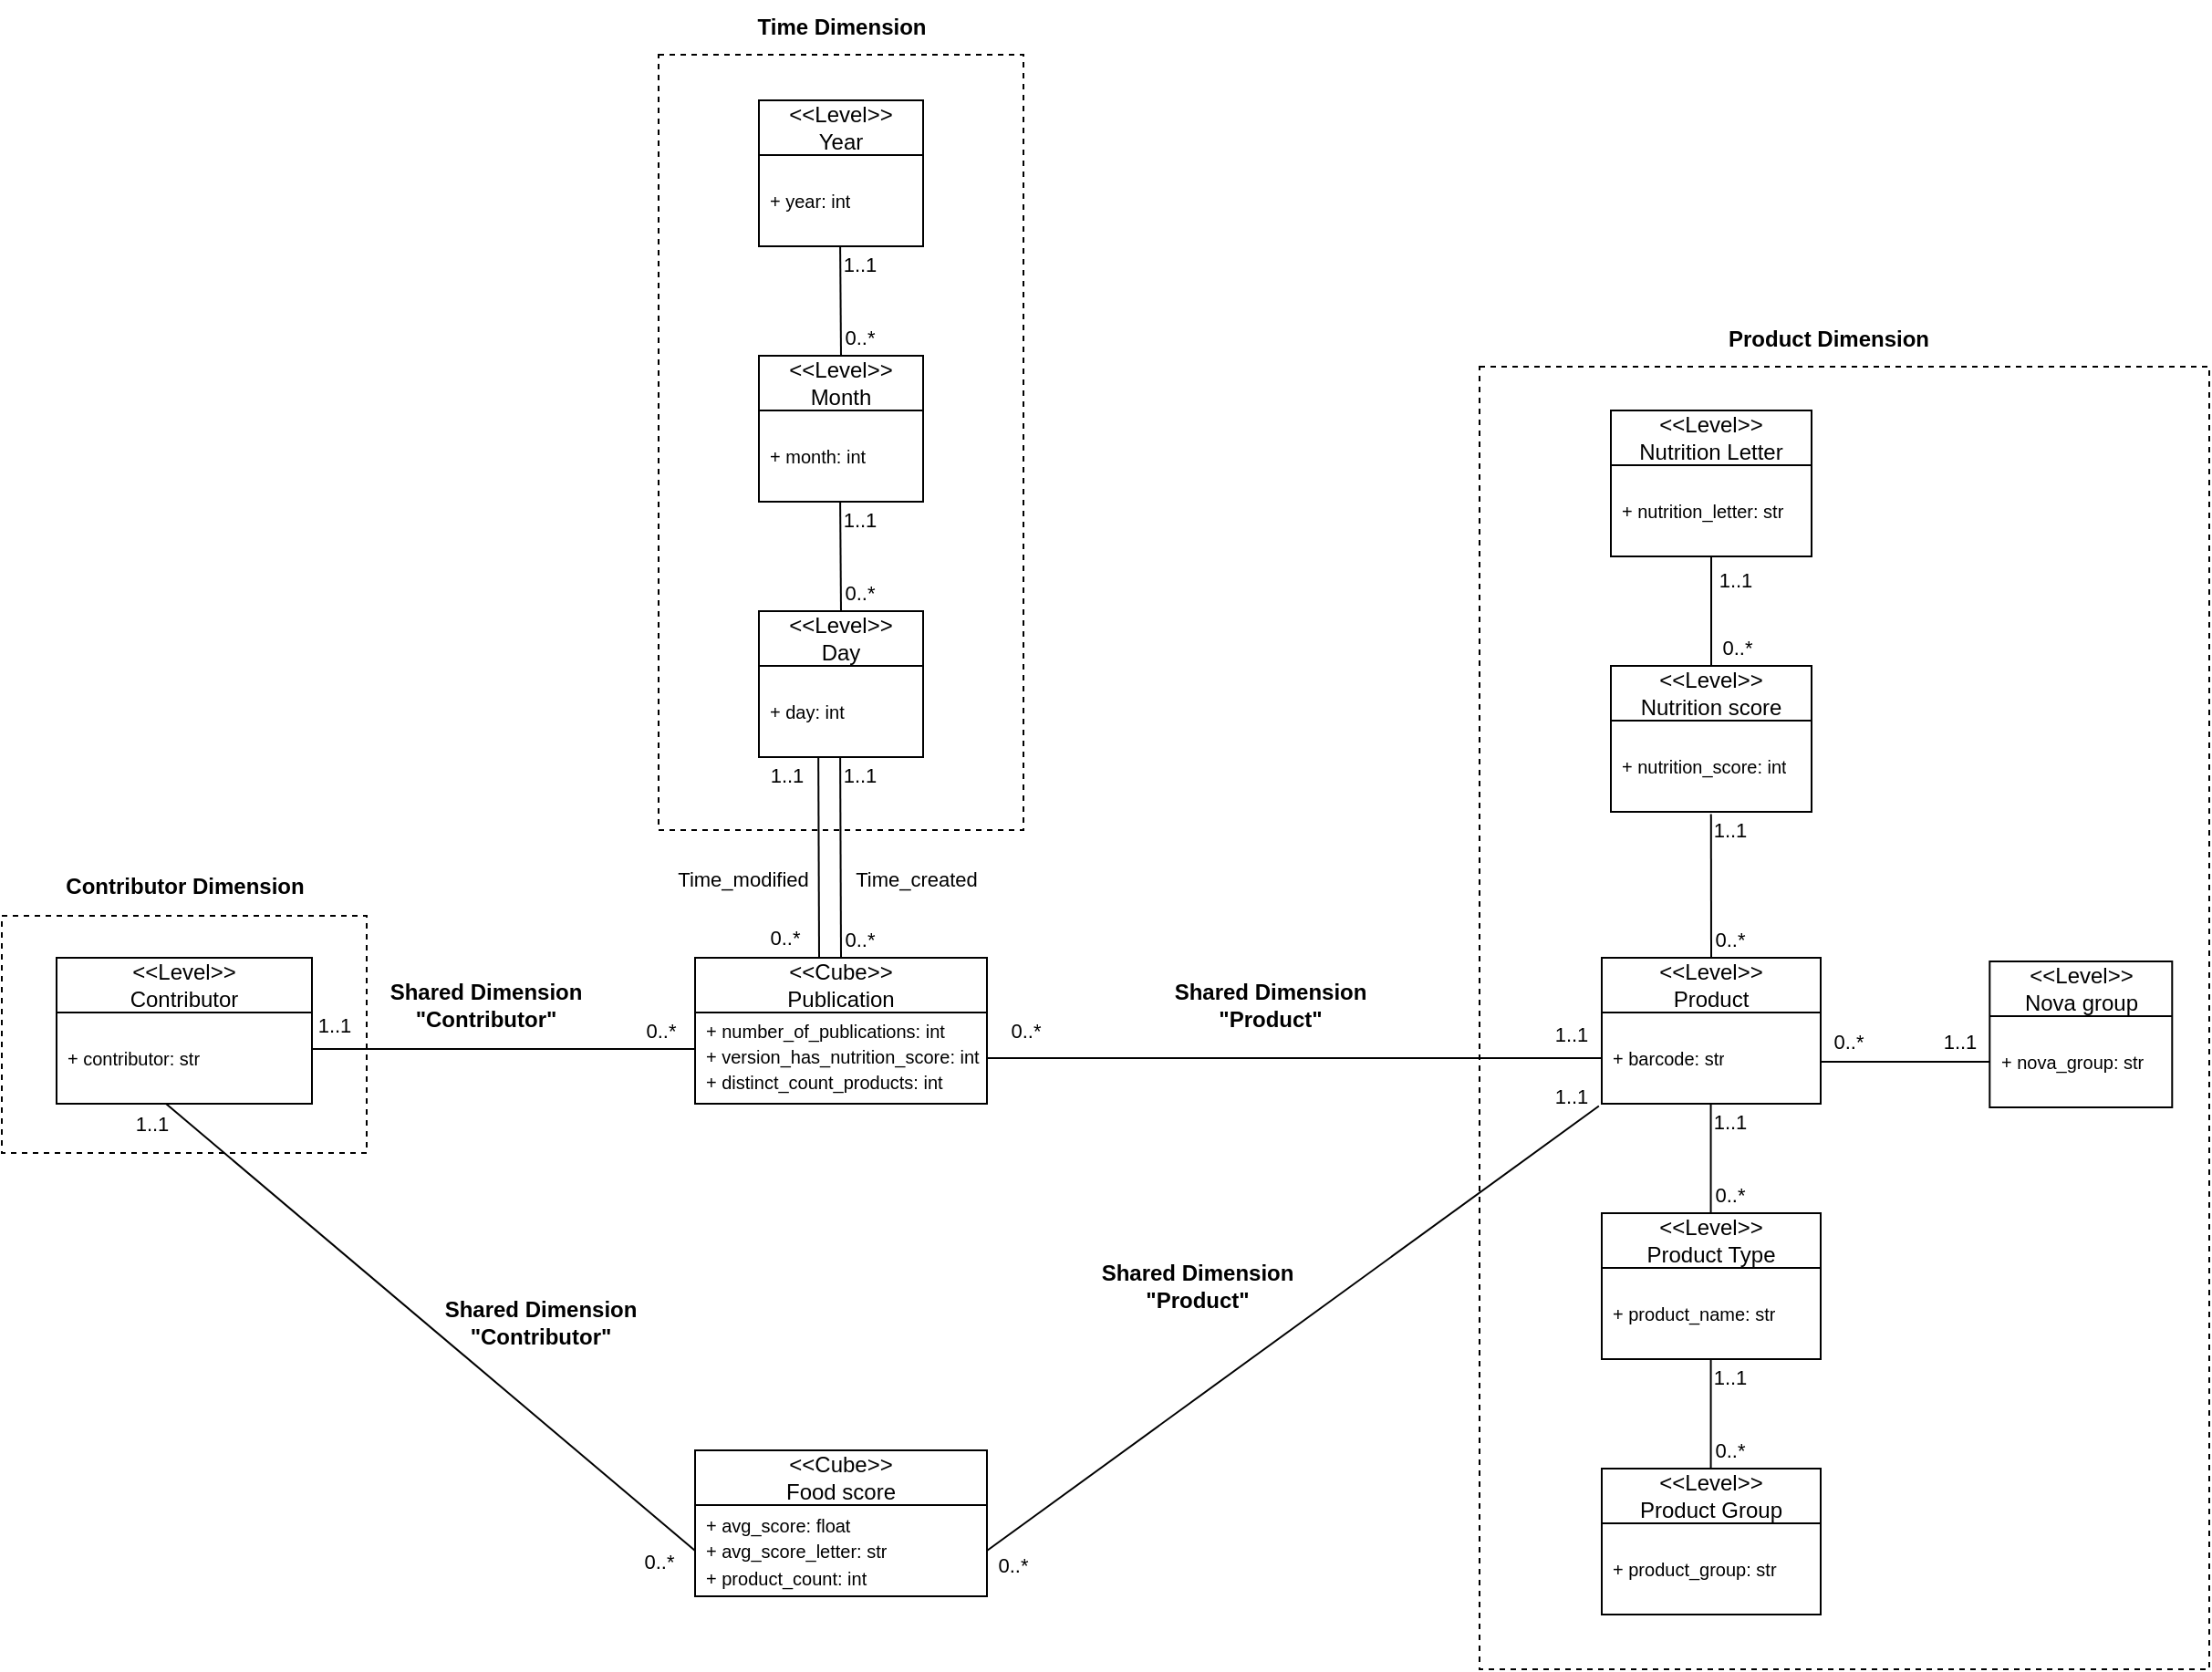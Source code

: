 <mxfile version="22.1.11" type="google">
  <diagram name="Page-1" id="Ag6xRjZY8S9bi6nL02dM">
    <mxGraphModel dx="3195" dy="2113" grid="1" gridSize="10" guides="1" tooltips="1" connect="1" arrows="1" fold="1" page="1" pageScale="1" pageWidth="850" pageHeight="1100" math="0" shadow="0">
      <root>
        <mxCell id="0" />
        <mxCell id="1" parent="0" />
        <mxCell id="5CeVQXnwNvlEHX0_0vK--1" value="&amp;lt;&amp;lt;Cube&amp;gt;&amp;gt;&lt;br&gt;Publication" style="swimlane;fontStyle=0;childLayout=stackLayout;horizontal=1;startSize=30;horizontalStack=0;resizeParent=1;resizeParentMax=0;resizeLast=0;collapsible=1;marginBottom=0;whiteSpace=wrap;html=1;" parent="1" vertex="1">
          <mxGeometry x="300" y="280" width="160" height="80" as="geometry" />
        </mxCell>
        <mxCell id="5CeVQXnwNvlEHX0_0vK--2" value="&lt;font style=&quot;font-size: 10px;&quot;&gt;+ number_of_publications: int&lt;br&gt;+ version_has_nutrition_score: int&lt;br&gt;+ distinct_count_products: int&lt;br&gt;&lt;br&gt;&lt;/font&gt;" style="text;strokeColor=none;fillColor=none;align=left;verticalAlign=middle;spacingLeft=4;spacingRight=4;overflow=hidden;points=[[0,0.5],[1,0.5]];portConstraint=eastwest;rotatable=0;whiteSpace=wrap;html=1;" parent="5CeVQXnwNvlEHX0_0vK--1" vertex="1">
          <mxGeometry y="30" width="160" height="50" as="geometry" />
        </mxCell>
        <mxCell id="5CeVQXnwNvlEHX0_0vK--9" value="&amp;lt;&amp;lt;Level&amp;gt;&amp;gt;&lt;br&gt;Product" style="swimlane;fontStyle=0;childLayout=stackLayout;horizontal=1;startSize=30;horizontalStack=0;resizeParent=1;resizeParentMax=0;resizeLast=0;collapsible=1;marginBottom=0;whiteSpace=wrap;html=1;" parent="1" vertex="1">
          <mxGeometry x="797" y="280" width="120" height="80" as="geometry" />
        </mxCell>
        <mxCell id="5CeVQXnwNvlEHX0_0vK--10" value="&lt;font style=&quot;font-size: 10px;&quot;&gt;+ barcode: str&lt;br&gt;&lt;/font&gt;" style="text;strokeColor=none;fillColor=none;align=left;verticalAlign=middle;spacingLeft=4;spacingRight=4;overflow=hidden;points=[[0,0.5],[1,0.5]];portConstraint=eastwest;rotatable=0;whiteSpace=wrap;html=1;" parent="5CeVQXnwNvlEHX0_0vK--9" vertex="1">
          <mxGeometry y="30" width="120" height="50" as="geometry" />
        </mxCell>
        <mxCell id="5CeVQXnwNvlEHX0_0vK--12" value="&amp;lt;&amp;lt;Level&amp;gt;&amp;gt;&lt;br&gt;Product Group" style="swimlane;fontStyle=0;childLayout=stackLayout;horizontal=1;startSize=30;horizontalStack=0;resizeParent=1;resizeParentMax=0;resizeLast=0;collapsible=1;marginBottom=0;whiteSpace=wrap;html=1;" parent="1" vertex="1">
          <mxGeometry x="797" y="560" width="120" height="80" as="geometry" />
        </mxCell>
        <mxCell id="5CeVQXnwNvlEHX0_0vK--13" value="&lt;font style=&quot;font-size: 10px;&quot;&gt;+ product_group: str&lt;br&gt;&lt;/font&gt;" style="text;strokeColor=none;fillColor=none;align=left;verticalAlign=middle;spacingLeft=4;spacingRight=4;overflow=hidden;points=[[0,0.5],[1,0.5]];portConstraint=eastwest;rotatable=0;whiteSpace=wrap;html=1;" parent="5CeVQXnwNvlEHX0_0vK--12" vertex="1">
          <mxGeometry y="30" width="120" height="50" as="geometry" />
        </mxCell>
        <mxCell id="5CeVQXnwNvlEHX0_0vK--14" value="" style="endArrow=none;html=1;rounded=0;exitX=1;exitY=0.5;exitDx=0;exitDy=0;entryX=0;entryY=0.5;entryDx=0;entryDy=0;" parent="1" source="5CeVQXnwNvlEHX0_0vK--2" target="5CeVQXnwNvlEHX0_0vK--10" edge="1">
          <mxGeometry width="50" height="50" relative="1" as="geometry">
            <mxPoint x="510" y="370" as="sourcePoint" />
            <mxPoint x="560" y="320" as="targetPoint" />
          </mxGeometry>
        </mxCell>
        <mxCell id="5CeVQXnwNvlEHX0_0vK--16" value="0..*" style="edgeLabel;html=1;align=center;verticalAlign=middle;resizable=0;points=[];" parent="5CeVQXnwNvlEHX0_0vK--14" vertex="1" connectable="0">
          <mxGeometry x="-0.444" relative="1" as="geometry">
            <mxPoint x="-73" y="-15" as="offset" />
          </mxGeometry>
        </mxCell>
        <mxCell id="5CeVQXnwNvlEHX0_0vK--17" value="1..1" style="edgeLabel;html=1;align=center;verticalAlign=middle;resizable=0;points=[];" parent="1" vertex="1" connectable="0">
          <mxGeometry x="780" y="322" as="geometry" />
        </mxCell>
        <mxCell id="5CeVQXnwNvlEHX0_0vK--20" value="&amp;lt;&amp;lt;Level&amp;gt;&amp;gt;&lt;br&gt;Contributor" style="swimlane;fontStyle=0;childLayout=stackLayout;horizontal=1;startSize=30;horizontalStack=0;resizeParent=1;resizeParentMax=0;resizeLast=0;collapsible=1;marginBottom=0;whiteSpace=wrap;html=1;" parent="1" vertex="1">
          <mxGeometry x="-50" y="280" width="140" height="80" as="geometry" />
        </mxCell>
        <mxCell id="5CeVQXnwNvlEHX0_0vK--21" value="&lt;font style=&quot;font-size: 10px;&quot;&gt;+ contributor: str&lt;br&gt;&lt;/font&gt;" style="text;strokeColor=none;fillColor=none;align=left;verticalAlign=middle;spacingLeft=4;spacingRight=4;overflow=hidden;points=[[0,0.5],[1,0.5]];portConstraint=eastwest;rotatable=0;whiteSpace=wrap;html=1;" parent="5CeVQXnwNvlEHX0_0vK--20" vertex="1">
          <mxGeometry y="30" width="140" height="50" as="geometry" />
        </mxCell>
        <mxCell id="5CeVQXnwNvlEHX0_0vK--27" value="1..1" style="edgeLabel;html=1;align=center;verticalAlign=middle;resizable=0;points=[];" parent="1" vertex="1" connectable="0">
          <mxGeometry x="190" y="286" as="geometry">
            <mxPoint x="-88" y="31" as="offset" />
          </mxGeometry>
        </mxCell>
        <mxCell id="5CeVQXnwNvlEHX0_0vK--28" value="" style="endArrow=none;html=1;rounded=0;entryX=0;entryY=0.5;entryDx=0;entryDy=0;" parent="1" edge="1">
          <mxGeometry width="50" height="50" relative="1" as="geometry">
            <mxPoint x="90" y="330" as="sourcePoint" />
            <mxPoint x="300" y="330" as="targetPoint" />
          </mxGeometry>
        </mxCell>
        <mxCell id="5CeVQXnwNvlEHX0_0vK--29" value="0..*" style="edgeLabel;html=1;align=center;verticalAlign=middle;resizable=0;points=[];" parent="5CeVQXnwNvlEHX0_0vK--28" vertex="1" connectable="0">
          <mxGeometry x="-0.444" relative="1" as="geometry">
            <mxPoint x="132" y="-10" as="offset" />
          </mxGeometry>
        </mxCell>
        <mxCell id="5CeVQXnwNvlEHX0_0vK--30" value="&amp;lt;&amp;lt;Level&amp;gt;&amp;gt;&lt;br&gt;Nutrition score" style="swimlane;fontStyle=0;childLayout=stackLayout;horizontal=1;startSize=30;horizontalStack=0;resizeParent=1;resizeParentMax=0;resizeLast=0;collapsible=1;marginBottom=0;whiteSpace=wrap;html=1;" parent="1" vertex="1">
          <mxGeometry x="802" y="120" width="110" height="80" as="geometry" />
        </mxCell>
        <mxCell id="5CeVQXnwNvlEHX0_0vK--31" value="&lt;font style=&quot;font-size: 10px;&quot;&gt;+ nutrition_score: int&lt;br&gt;&lt;/font&gt;" style="text;strokeColor=none;fillColor=none;align=left;verticalAlign=middle;spacingLeft=4;spacingRight=4;overflow=hidden;points=[[0,0.5],[1,0.5]];portConstraint=eastwest;rotatable=0;whiteSpace=wrap;html=1;" parent="5CeVQXnwNvlEHX0_0vK--30" vertex="1">
          <mxGeometry y="30" width="110" height="50" as="geometry" />
        </mxCell>
        <mxCell id="5CeVQXnwNvlEHX0_0vK--33" value="&amp;lt;&amp;lt;Level&amp;gt;&amp;gt;&lt;br&gt;Nova group" style="swimlane;fontStyle=0;childLayout=stackLayout;horizontal=1;startSize=30;horizontalStack=0;resizeParent=1;resizeParentMax=0;resizeLast=0;collapsible=1;marginBottom=0;whiteSpace=wrap;html=1;" parent="1" vertex="1">
          <mxGeometry x="1009.65" y="282" width="100" height="80" as="geometry" />
        </mxCell>
        <mxCell id="5CeVQXnwNvlEHX0_0vK--34" value="&lt;font style=&quot;font-size: 10px;&quot;&gt;+ nova_group: str&lt;br&gt;&lt;/font&gt;" style="text;strokeColor=none;fillColor=none;align=left;verticalAlign=middle;spacingLeft=4;spacingRight=4;overflow=hidden;points=[[0,0.5],[1,0.5]];portConstraint=eastwest;rotatable=0;whiteSpace=wrap;html=1;" parent="5CeVQXnwNvlEHX0_0vK--33" vertex="1">
          <mxGeometry y="30" width="100" height="50" as="geometry" />
        </mxCell>
        <mxCell id="5CeVQXnwNvlEHX0_0vK--35" value="&amp;lt;&amp;lt;Level&amp;gt;&amp;gt;&lt;br&gt;Product Type" style="swimlane;fontStyle=0;childLayout=stackLayout;horizontal=1;startSize=30;horizontalStack=0;resizeParent=1;resizeParentMax=0;resizeLast=0;collapsible=1;marginBottom=0;whiteSpace=wrap;html=1;" parent="1" vertex="1">
          <mxGeometry x="797" y="420" width="120" height="80" as="geometry" />
        </mxCell>
        <mxCell id="5CeVQXnwNvlEHX0_0vK--36" value="&lt;font style=&quot;font-size: 10px;&quot;&gt;+ product_name: str&lt;br&gt;&lt;/font&gt;" style="text;strokeColor=none;fillColor=none;align=left;verticalAlign=middle;spacingLeft=4;spacingRight=4;overflow=hidden;points=[[0,0.5],[1,0.5]];portConstraint=eastwest;rotatable=0;whiteSpace=wrap;html=1;" parent="5CeVQXnwNvlEHX0_0vK--35" vertex="1">
          <mxGeometry y="30" width="120" height="50" as="geometry" />
        </mxCell>
        <mxCell id="5CeVQXnwNvlEHX0_0vK--37" value="0..*" style="edgeLabel;html=1;align=center;verticalAlign=middle;resizable=0;points=[];" parent="1" vertex="1" connectable="0">
          <mxGeometry x="867" y="410" as="geometry" />
        </mxCell>
        <mxCell id="5CeVQXnwNvlEHX0_0vK--39" value="1..1" style="edgeLabel;html=1;align=center;verticalAlign=middle;resizable=0;points=[];" parent="1" vertex="1" connectable="0">
          <mxGeometry x="867" y="370" as="geometry" />
        </mxCell>
        <mxCell id="5CeVQXnwNvlEHX0_0vK--40" value="0..*" style="edgeLabel;html=1;align=center;verticalAlign=middle;resizable=0;points=[];" parent="1" vertex="1" connectable="0">
          <mxGeometry x="867" y="550" as="geometry" />
        </mxCell>
        <mxCell id="5CeVQXnwNvlEHX0_0vK--41" value="1..1" style="edgeLabel;html=1;align=center;verticalAlign=middle;resizable=0;points=[];" parent="1" vertex="1" connectable="0">
          <mxGeometry x="867" y="510" as="geometry" />
        </mxCell>
        <mxCell id="5CeVQXnwNvlEHX0_0vK--42" value="" style="endArrow=none;html=1;rounded=0;exitX=0.5;exitY=0;exitDx=0;exitDy=0;entryX=0.505;entryY=1;entryDx=0;entryDy=0;entryPerimeter=0;" parent="1" edge="1">
          <mxGeometry width="50" height="50" relative="1" as="geometry">
            <mxPoint x="856.79" y="560" as="sourcePoint" />
            <mxPoint x="856.79" y="500" as="targetPoint" />
          </mxGeometry>
        </mxCell>
        <mxCell id="5CeVQXnwNvlEHX0_0vK--43" value="" style="endArrow=none;html=1;rounded=0;exitX=1;exitY=0.5;exitDx=0;exitDy=0;entryX=0;entryY=0.5;entryDx=0;entryDy=0;" parent="1" target="5CeVQXnwNvlEHX0_0vK--34" edge="1">
          <mxGeometry width="50" height="50" relative="1" as="geometry">
            <mxPoint x="917" y="337" as="sourcePoint" />
            <mxPoint x="1007" y="197" as="targetPoint" />
          </mxGeometry>
        </mxCell>
        <mxCell id="5CeVQXnwNvlEHX0_0vK--44" value="0..*" style="edgeLabel;html=1;align=center;verticalAlign=middle;resizable=0;points=[];" parent="5CeVQXnwNvlEHX0_0vK--43" vertex="1" connectable="0">
          <mxGeometry x="-0.444" relative="1" as="geometry">
            <mxPoint x="-11" y="-11" as="offset" />
          </mxGeometry>
        </mxCell>
        <mxCell id="5CeVQXnwNvlEHX0_0vK--45" value="1..1" style="edgeLabel;html=1;align=center;verticalAlign=middle;resizable=0;points=[];" parent="1" vertex="1" connectable="0">
          <mxGeometry x="992.65" y="326" as="geometry" />
        </mxCell>
        <mxCell id="5CeVQXnwNvlEHX0_0vK--46" value="0..*" style="edgeLabel;html=1;align=center;verticalAlign=middle;resizable=0;points=[];" parent="1" vertex="1" connectable="0">
          <mxGeometry x="867" y="270" as="geometry" />
        </mxCell>
        <mxCell id="5CeVQXnwNvlEHX0_0vK--48" value="1..1" style="edgeLabel;html=1;align=center;verticalAlign=middle;resizable=0;points=[];" parent="1" vertex="1" connectable="0">
          <mxGeometry x="867" y="210" as="geometry" />
        </mxCell>
        <mxCell id="5CeVQXnwNvlEHX0_0vK--51" value="" style="endArrow=none;html=1;rounded=0;exitX=0.499;exitY=1.025;exitDx=0;exitDy=0;entryX=0.5;entryY=0;entryDx=0;entryDy=0;exitPerimeter=0;" parent="1" source="5CeVQXnwNvlEHX0_0vK--31" target="5CeVQXnwNvlEHX0_0vK--9" edge="1">
          <mxGeometry width="50" height="50" relative="1" as="geometry">
            <mxPoint x="717" y="366" as="sourcePoint" />
            <mxPoint x="807" y="366" as="targetPoint" />
          </mxGeometry>
        </mxCell>
        <mxCell id="5CeVQXnwNvlEHX0_0vK--53" value="&amp;lt;&amp;lt;Level&amp;gt;&amp;gt;&lt;br&gt;Day" style="swimlane;fontStyle=0;childLayout=stackLayout;horizontal=1;startSize=30;horizontalStack=0;resizeParent=1;resizeParentMax=0;resizeLast=0;collapsible=1;marginBottom=0;whiteSpace=wrap;html=1;" parent="1" vertex="1">
          <mxGeometry x="335" y="90" width="90" height="80" as="geometry" />
        </mxCell>
        <mxCell id="5CeVQXnwNvlEHX0_0vK--54" value="&lt;font style=&quot;font-size: 10px;&quot;&gt;+ day: int&lt;br&gt;&lt;/font&gt;" style="text;strokeColor=none;fillColor=none;align=left;verticalAlign=middle;spacingLeft=4;spacingRight=4;overflow=hidden;points=[[0,0.5],[1,0.5]];portConstraint=eastwest;rotatable=0;whiteSpace=wrap;html=1;" parent="5CeVQXnwNvlEHX0_0vK--53" vertex="1">
          <mxGeometry y="30" width="90" height="50" as="geometry" />
        </mxCell>
        <mxCell id="5CeVQXnwNvlEHX0_0vK--59" value="0..*" style="edgeLabel;html=1;align=center;verticalAlign=middle;resizable=0;points=[];" parent="1" vertex="1" connectable="0">
          <mxGeometry x="390" y="270" as="geometry" />
        </mxCell>
        <mxCell id="5CeVQXnwNvlEHX0_0vK--60" value="" style="endArrow=none;html=1;rounded=0;exitX=0.5;exitY=0;exitDx=0;exitDy=0;entryX=0.495;entryY=1.003;entryDx=0;entryDy=0;entryPerimeter=0;" parent="1" source="5CeVQXnwNvlEHX0_0vK--1" target="5CeVQXnwNvlEHX0_0vK--54" edge="1">
          <mxGeometry width="50" height="50" relative="1" as="geometry">
            <mxPoint x="540" y="230" as="sourcePoint" />
            <mxPoint x="540" y="170" as="targetPoint" />
          </mxGeometry>
        </mxCell>
        <mxCell id="5CeVQXnwNvlEHX0_0vK--61" value="1..1" style="edgeLabel;html=1;align=center;verticalAlign=middle;resizable=0;points=[];" parent="1" vertex="1" connectable="0">
          <mxGeometry x="390" y="180" as="geometry" />
        </mxCell>
        <mxCell id="5CeVQXnwNvlEHX0_0vK--63" value="&amp;lt;&amp;lt;Level&amp;gt;&amp;gt;&lt;br&gt;Month" style="swimlane;fontStyle=0;childLayout=stackLayout;horizontal=1;startSize=30;horizontalStack=0;resizeParent=1;resizeParentMax=0;resizeLast=0;collapsible=1;marginBottom=0;whiteSpace=wrap;html=1;" parent="1" vertex="1">
          <mxGeometry x="335" y="-50" width="90" height="80" as="geometry" />
        </mxCell>
        <mxCell id="5CeVQXnwNvlEHX0_0vK--64" value="&lt;font style=&quot;font-size: 10px;&quot;&gt;+ month: int&lt;br&gt;&lt;/font&gt;" style="text;strokeColor=none;fillColor=none;align=left;verticalAlign=middle;spacingLeft=4;spacingRight=4;overflow=hidden;points=[[0,0.5],[1,0.5]];portConstraint=eastwest;rotatable=0;whiteSpace=wrap;html=1;" parent="5CeVQXnwNvlEHX0_0vK--63" vertex="1">
          <mxGeometry y="30" width="90" height="50" as="geometry" />
        </mxCell>
        <mxCell id="5CeVQXnwNvlEHX0_0vK--65" value="0..*" style="edgeLabel;html=1;align=center;verticalAlign=middle;resizable=0;points=[];" parent="1" vertex="1" connectable="0">
          <mxGeometry x="390" y="80" as="geometry" />
        </mxCell>
        <mxCell id="5CeVQXnwNvlEHX0_0vK--66" value="" style="endArrow=none;html=1;rounded=0;exitX=0.5;exitY=0;exitDx=0;exitDy=0;entryX=0.495;entryY=1.003;entryDx=0;entryDy=0;entryPerimeter=0;" parent="1" target="5CeVQXnwNvlEHX0_0vK--64" edge="1">
          <mxGeometry width="50" height="50" relative="1" as="geometry">
            <mxPoint x="380" y="90" as="sourcePoint" />
            <mxPoint x="540" y="-20" as="targetPoint" />
          </mxGeometry>
        </mxCell>
        <mxCell id="5CeVQXnwNvlEHX0_0vK--67" value="1..1" style="edgeLabel;html=1;align=center;verticalAlign=middle;resizable=0;points=[];" parent="1" vertex="1" connectable="0">
          <mxGeometry x="390" y="40" as="geometry" />
        </mxCell>
        <mxCell id="5CeVQXnwNvlEHX0_0vK--68" value="&amp;lt;&amp;lt;Level&amp;gt;&amp;gt;&lt;br&gt;Year" style="swimlane;fontStyle=0;childLayout=stackLayout;horizontal=1;startSize=30;horizontalStack=0;resizeParent=1;resizeParentMax=0;resizeLast=0;collapsible=1;marginBottom=0;whiteSpace=wrap;html=1;" parent="1" vertex="1">
          <mxGeometry x="335" y="-190" width="90" height="80" as="geometry" />
        </mxCell>
        <mxCell id="5CeVQXnwNvlEHX0_0vK--69" value="&lt;font style=&quot;font-size: 10px;&quot;&gt;+ year: int&lt;br&gt;&lt;/font&gt;" style="text;strokeColor=none;fillColor=none;align=left;verticalAlign=middle;spacingLeft=4;spacingRight=4;overflow=hidden;points=[[0,0.5],[1,0.5]];portConstraint=eastwest;rotatable=0;whiteSpace=wrap;html=1;" parent="5CeVQXnwNvlEHX0_0vK--68" vertex="1">
          <mxGeometry y="30" width="90" height="50" as="geometry" />
        </mxCell>
        <mxCell id="5CeVQXnwNvlEHX0_0vK--70" value="0..*" style="edgeLabel;html=1;align=center;verticalAlign=middle;resizable=0;points=[];" parent="1" vertex="1" connectable="0">
          <mxGeometry x="390" y="-60" as="geometry" />
        </mxCell>
        <mxCell id="5CeVQXnwNvlEHX0_0vK--71" value="" style="endArrow=none;html=1;rounded=0;exitX=0.5;exitY=0;exitDx=0;exitDy=0;entryX=0.495;entryY=1.003;entryDx=0;entryDy=0;entryPerimeter=0;" parent="1" target="5CeVQXnwNvlEHX0_0vK--69" edge="1">
          <mxGeometry width="50" height="50" relative="1" as="geometry">
            <mxPoint x="380" y="-50" as="sourcePoint" />
            <mxPoint x="540" y="-160" as="targetPoint" />
          </mxGeometry>
        </mxCell>
        <mxCell id="5CeVQXnwNvlEHX0_0vK--72" value="1..1" style="edgeLabel;html=1;align=center;verticalAlign=middle;resizable=0;points=[];" parent="1" vertex="1" connectable="0">
          <mxGeometry x="390" y="-100" as="geometry" />
        </mxCell>
        <mxCell id="5CeVQXnwNvlEHX0_0vK--73" value="" style="endArrow=none;html=1;rounded=0;exitX=0.5;exitY=0;exitDx=0;exitDy=0;entryX=0.495;entryY=1.003;entryDx=0;entryDy=0;entryPerimeter=0;" parent="1" edge="1">
          <mxGeometry width="50" height="50" relative="1" as="geometry">
            <mxPoint x="856.78" y="420" as="sourcePoint" />
            <mxPoint x="856.78" y="360" as="targetPoint" />
          </mxGeometry>
        </mxCell>
        <mxCell id="3vQPduT3U-iWXJD3_zhZ-1" value="" style="endArrow=none;html=1;rounded=0;exitX=0.425;exitY=0.001;exitDx=0;exitDy=0;entryX=0.362;entryY=0.989;entryDx=0;entryDy=0;entryPerimeter=0;exitPerimeter=0;" parent="1" source="5CeVQXnwNvlEHX0_0vK--1" target="5CeVQXnwNvlEHX0_0vK--54" edge="1">
          <mxGeometry width="50" height="50" relative="1" as="geometry">
            <mxPoint x="390" y="290" as="sourcePoint" />
            <mxPoint x="390" y="230" as="targetPoint" />
          </mxGeometry>
        </mxCell>
        <mxCell id="3vQPduT3U-iWXJD3_zhZ-2" value="1..1" style="edgeLabel;html=1;align=center;verticalAlign=middle;resizable=0;points=[];" parent="1" connectable="0" vertex="1">
          <mxGeometry x="350" y="180" as="geometry" />
        </mxCell>
        <mxCell id="3vQPduT3U-iWXJD3_zhZ-3" value="0..*" style="edgeLabel;html=1;align=center;verticalAlign=middle;resizable=0;points=[];" parent="1" connectable="0" vertex="1">
          <mxGeometry x="390" y="280" as="geometry">
            <mxPoint x="-41" y="-11" as="offset" />
          </mxGeometry>
        </mxCell>
        <mxCell id="3vQPduT3U-iWXJD3_zhZ-4" value="Time_modified" style="edgeLabel;html=1;align=center;verticalAlign=middle;resizable=0;points=[];" parent="1" connectable="0" vertex="1">
          <mxGeometry x="335" y="235" as="geometry">
            <mxPoint x="-9" y="2" as="offset" />
          </mxGeometry>
        </mxCell>
        <mxCell id="3vQPduT3U-iWXJD3_zhZ-5" value="Time_created" style="edgeLabel;html=1;align=center;verticalAlign=middle;resizable=0;points=[];" parent="1" connectable="0" vertex="1">
          <mxGeometry x="430" y="235" as="geometry">
            <mxPoint x="-9" y="2" as="offset" />
          </mxGeometry>
        </mxCell>
        <mxCell id="3vQPduT3U-iWXJD3_zhZ-7" value="&amp;lt;&amp;lt;Cube&amp;gt;&amp;gt;&lt;br&gt;Food score" style="swimlane;fontStyle=0;childLayout=stackLayout;horizontal=1;startSize=30;horizontalStack=0;resizeParent=1;resizeParentMax=0;resizeLast=0;collapsible=1;marginBottom=0;whiteSpace=wrap;html=1;" parent="1" vertex="1">
          <mxGeometry x="300" y="550" width="160" height="80" as="geometry" />
        </mxCell>
        <mxCell id="3vQPduT3U-iWXJD3_zhZ-8" value="&lt;font style=&quot;font-size: 10px;&quot;&gt;+ avg_score: float&lt;br&gt;+ avg_score_letter: str&lt;br&gt;+ product_count: int&lt;br&gt;&lt;/font&gt;" style="text;strokeColor=none;fillColor=none;align=left;verticalAlign=middle;spacingLeft=4;spacingRight=4;overflow=hidden;points=[[0,0.5],[1,0.5]];portConstraint=eastwest;rotatable=0;whiteSpace=wrap;html=1;" parent="3vQPduT3U-iWXJD3_zhZ-7" vertex="1">
          <mxGeometry y="30" width="160" height="50" as="geometry" />
        </mxCell>
        <mxCell id="3vQPduT3U-iWXJD3_zhZ-9" value="&lt;b&gt;Shared Dimension&lt;br&gt;&quot;Product&quot;&lt;/b&gt;" style="text;html=1;align=center;verticalAlign=middle;resizable=0;points=[];autosize=1;strokeColor=none;fillColor=none;" parent="1" vertex="1">
          <mxGeometry x="550" y="286" width="130" height="40" as="geometry" />
        </mxCell>
        <mxCell id="3vQPduT3U-iWXJD3_zhZ-10" value="" style="rounded=0;whiteSpace=wrap;html=1;fillColor=none;dashed=1;" parent="1" vertex="1">
          <mxGeometry x="730" y="-44" width="400" height="714" as="geometry" />
        </mxCell>
        <mxCell id="3vQPduT3U-iWXJD3_zhZ-11" value="&lt;span&gt;Product Dimension&lt;/span&gt;" style="text;html=1;align=center;verticalAlign=middle;resizable=0;points=[];autosize=1;strokeColor=none;fillColor=none;fontStyle=1" parent="1" vertex="1">
          <mxGeometry x="856" y="-74" width="130" height="30" as="geometry" />
        </mxCell>
        <mxCell id="3vQPduT3U-iWXJD3_zhZ-13" value="" style="endArrow=none;html=1;rounded=0;exitX=1;exitY=0.5;exitDx=0;exitDy=0;entryX=-0.013;entryY=1.025;entryDx=0;entryDy=0;entryPerimeter=0;" parent="1" source="3vQPduT3U-iWXJD3_zhZ-8" target="5CeVQXnwNvlEHX0_0vK--10" edge="1">
          <mxGeometry width="50" height="50" relative="1" as="geometry">
            <mxPoint x="470" y="345" as="sourcePoint" />
            <mxPoint x="807" y="345" as="targetPoint" />
          </mxGeometry>
        </mxCell>
        <mxCell id="3vQPduT3U-iWXJD3_zhZ-14" value="0..*" style="edgeLabel;html=1;align=center;verticalAlign=middle;resizable=0;points=[];" parent="3vQPduT3U-iWXJD3_zhZ-13" connectable="0" vertex="1">
          <mxGeometry x="-0.444" relative="1" as="geometry">
            <mxPoint x="-80" y="76" as="offset" />
          </mxGeometry>
        </mxCell>
        <mxCell id="3vQPduT3U-iWXJD3_zhZ-16" value="&lt;b&gt;Shared Dimension&lt;br&gt;&quot;Contributor&quot;&lt;/b&gt;" style="text;html=1;align=center;verticalAlign=middle;resizable=0;points=[];autosize=1;strokeColor=none;fillColor=none;" parent="1" vertex="1">
          <mxGeometry x="120" y="286" width="130" height="40" as="geometry" />
        </mxCell>
        <mxCell id="3vQPduT3U-iWXJD3_zhZ-17" value="" style="rounded=0;whiteSpace=wrap;html=1;fillColor=none;dashed=1;" parent="1" vertex="1">
          <mxGeometry x="-80" y="257" width="200" height="130" as="geometry" />
        </mxCell>
        <mxCell id="3vQPduT3U-iWXJD3_zhZ-18" value="&lt;b&gt;Contributor Dimension&lt;/b&gt;" style="text;html=1;align=center;verticalAlign=middle;resizable=0;points=[];autosize=1;strokeColor=none;fillColor=none;" parent="1" vertex="1">
          <mxGeometry x="-55" y="226" width="150" height="30" as="geometry" />
        </mxCell>
        <mxCell id="3vQPduT3U-iWXJD3_zhZ-20" value="" style="endArrow=none;html=1;rounded=0;exitX=0;exitY=0.5;exitDx=0;exitDy=0;" parent="1" source="3vQPduT3U-iWXJD3_zhZ-8" edge="1">
          <mxGeometry width="50" height="50" relative="1" as="geometry">
            <mxPoint x="30" y="550" as="sourcePoint" />
            <mxPoint x="10" y="360" as="targetPoint" />
          </mxGeometry>
        </mxCell>
        <mxCell id="3vQPduT3U-iWXJD3_zhZ-21" value="" style="rounded=0;whiteSpace=wrap;html=1;fillColor=none;dashed=1;" parent="1" vertex="1">
          <mxGeometry x="280" y="-215" width="200" height="425" as="geometry" />
        </mxCell>
        <mxCell id="3vQPduT3U-iWXJD3_zhZ-22" value="&lt;b&gt;Time Dimension&lt;/b&gt;" style="text;html=1;align=center;verticalAlign=middle;resizable=0;points=[];autosize=1;strokeColor=none;fillColor=none;" parent="1" vertex="1">
          <mxGeometry x="320" y="-245" width="120" height="30" as="geometry" />
        </mxCell>
        <mxCell id="3vQPduT3U-iWXJD3_zhZ-23" value="&lt;b&gt;Shared Dimension&lt;br&gt;&quot;Contributor&quot;&lt;/b&gt;" style="text;html=1;align=center;verticalAlign=middle;resizable=0;points=[];autosize=1;strokeColor=none;fillColor=none;" parent="1" vertex="1">
          <mxGeometry x="150" y="460" width="130" height="40" as="geometry" />
        </mxCell>
        <mxCell id="3vQPduT3U-iWXJD3_zhZ-24" value="&lt;b&gt;Shared Dimension&lt;br&gt;&quot;Product&quot;&lt;/b&gt;" style="text;html=1;align=center;verticalAlign=middle;resizable=0;points=[];autosize=1;strokeColor=none;fillColor=none;" parent="1" vertex="1">
          <mxGeometry x="510" y="440" width="130" height="40" as="geometry" />
        </mxCell>
        <mxCell id="D5z0ZOpOX_eqJQRSHQiW-2" value="1..1" style="edgeLabel;html=1;align=center;verticalAlign=middle;resizable=0;points=[];" parent="1" connectable="0" vertex="1">
          <mxGeometry x="90" y="340" as="geometry">
            <mxPoint x="-88" y="31" as="offset" />
          </mxGeometry>
        </mxCell>
        <mxCell id="D5z0ZOpOX_eqJQRSHQiW-3" value="0..*" style="edgeLabel;html=1;align=center;verticalAlign=middle;resizable=0;points=[];" parent="1" connectable="0" vertex="1">
          <mxGeometry x="300" y="423" as="geometry">
            <mxPoint x="-20" y="188" as="offset" />
          </mxGeometry>
        </mxCell>
        <mxCell id="D5z0ZOpOX_eqJQRSHQiW-4" value="1..1" style="edgeLabel;html=1;align=center;verticalAlign=middle;resizable=0;points=[];" parent="1" connectable="0" vertex="1">
          <mxGeometry x="770" y="310" as="geometry">
            <mxPoint x="10" y="46" as="offset" />
          </mxGeometry>
        </mxCell>
        <mxCell id="D5z0ZOpOX_eqJQRSHQiW-5" value="&amp;lt;&amp;lt;Level&amp;gt;&amp;gt;&lt;br&gt;Nutrition Letter" style="swimlane;fontStyle=0;childLayout=stackLayout;horizontal=1;startSize=30;horizontalStack=0;resizeParent=1;resizeParentMax=0;resizeLast=0;collapsible=1;marginBottom=0;whiteSpace=wrap;html=1;" parent="1" vertex="1">
          <mxGeometry x="802" y="-20" width="110" height="80" as="geometry" />
        </mxCell>
        <mxCell id="D5z0ZOpOX_eqJQRSHQiW-6" value="&lt;font style=&quot;font-size: 10px;&quot;&gt;+ nutrition_letter: str&lt;br&gt;&lt;/font&gt;" style="text;strokeColor=none;fillColor=none;align=left;verticalAlign=middle;spacingLeft=4;spacingRight=4;overflow=hidden;points=[[0,0.5],[1,0.5]];portConstraint=eastwest;rotatable=0;whiteSpace=wrap;html=1;" parent="D5z0ZOpOX_eqJQRSHQiW-5" vertex="1">
          <mxGeometry y="30" width="110" height="50" as="geometry" />
        </mxCell>
        <mxCell id="D5z0ZOpOX_eqJQRSHQiW-7" value="0..*" style="edgeLabel;html=1;align=center;verticalAlign=middle;resizable=0;points=[];" parent="1" connectable="0" vertex="1">
          <mxGeometry x="877" y="280" as="geometry">
            <mxPoint x="-6" y="-170" as="offset" />
          </mxGeometry>
        </mxCell>
        <mxCell id="D5z0ZOpOX_eqJQRSHQiW-8" value="1..1" style="edgeLabel;html=1;align=center;verticalAlign=middle;resizable=0;points=[];" parent="1" connectable="0" vertex="1">
          <mxGeometry x="882" y="226" as="geometry">
            <mxPoint x="-12" y="-153" as="offset" />
          </mxGeometry>
        </mxCell>
        <mxCell id="D5z0ZOpOX_eqJQRSHQiW-10" value="" style="endArrow=none;html=1;rounded=0;entryX=0.5;entryY=0;entryDx=0;entryDy=0;" parent="1" target="5CeVQXnwNvlEHX0_0vK--30" edge="1">
          <mxGeometry width="50" height="50" relative="1" as="geometry">
            <mxPoint x="857" y="60" as="sourcePoint" />
            <mxPoint x="857" y="121" as="targetPoint" />
          </mxGeometry>
        </mxCell>
      </root>
    </mxGraphModel>
  </diagram>
</mxfile>
